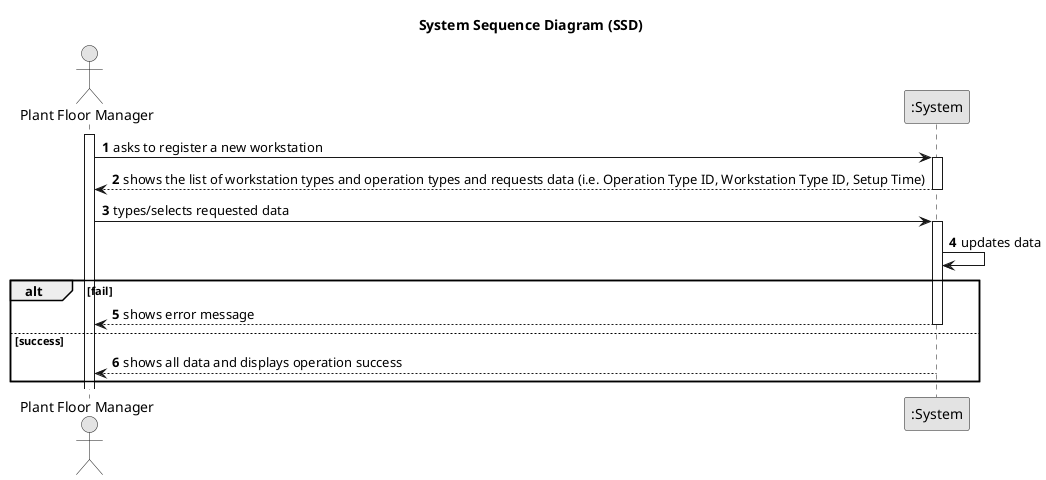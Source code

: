 @startuml
skinparam monochrome true
skinparam packageStyle rectangle
skinparam shadowing false

title System Sequence Diagram (SSD)

autonumber

actor "Plant Floor Manager" as PM
participant ":System" as System

activate PM

    PM -> System : asks to register a new workstation
    activate System

        System --> PM : shows the list of workstation types and operation types and requests data (i.e. Operation Type ID, Workstation Type ID, Setup Time)
    deactivate System

    PM -> System : types/selects requested data
    activate System

                System -> System : updates data
                alt fail
                    System --> PM : shows error message
                    deactivate System
                else success
                    System --> PM : shows all data and displays operation success
                    deactivate System
                end
@enduml
